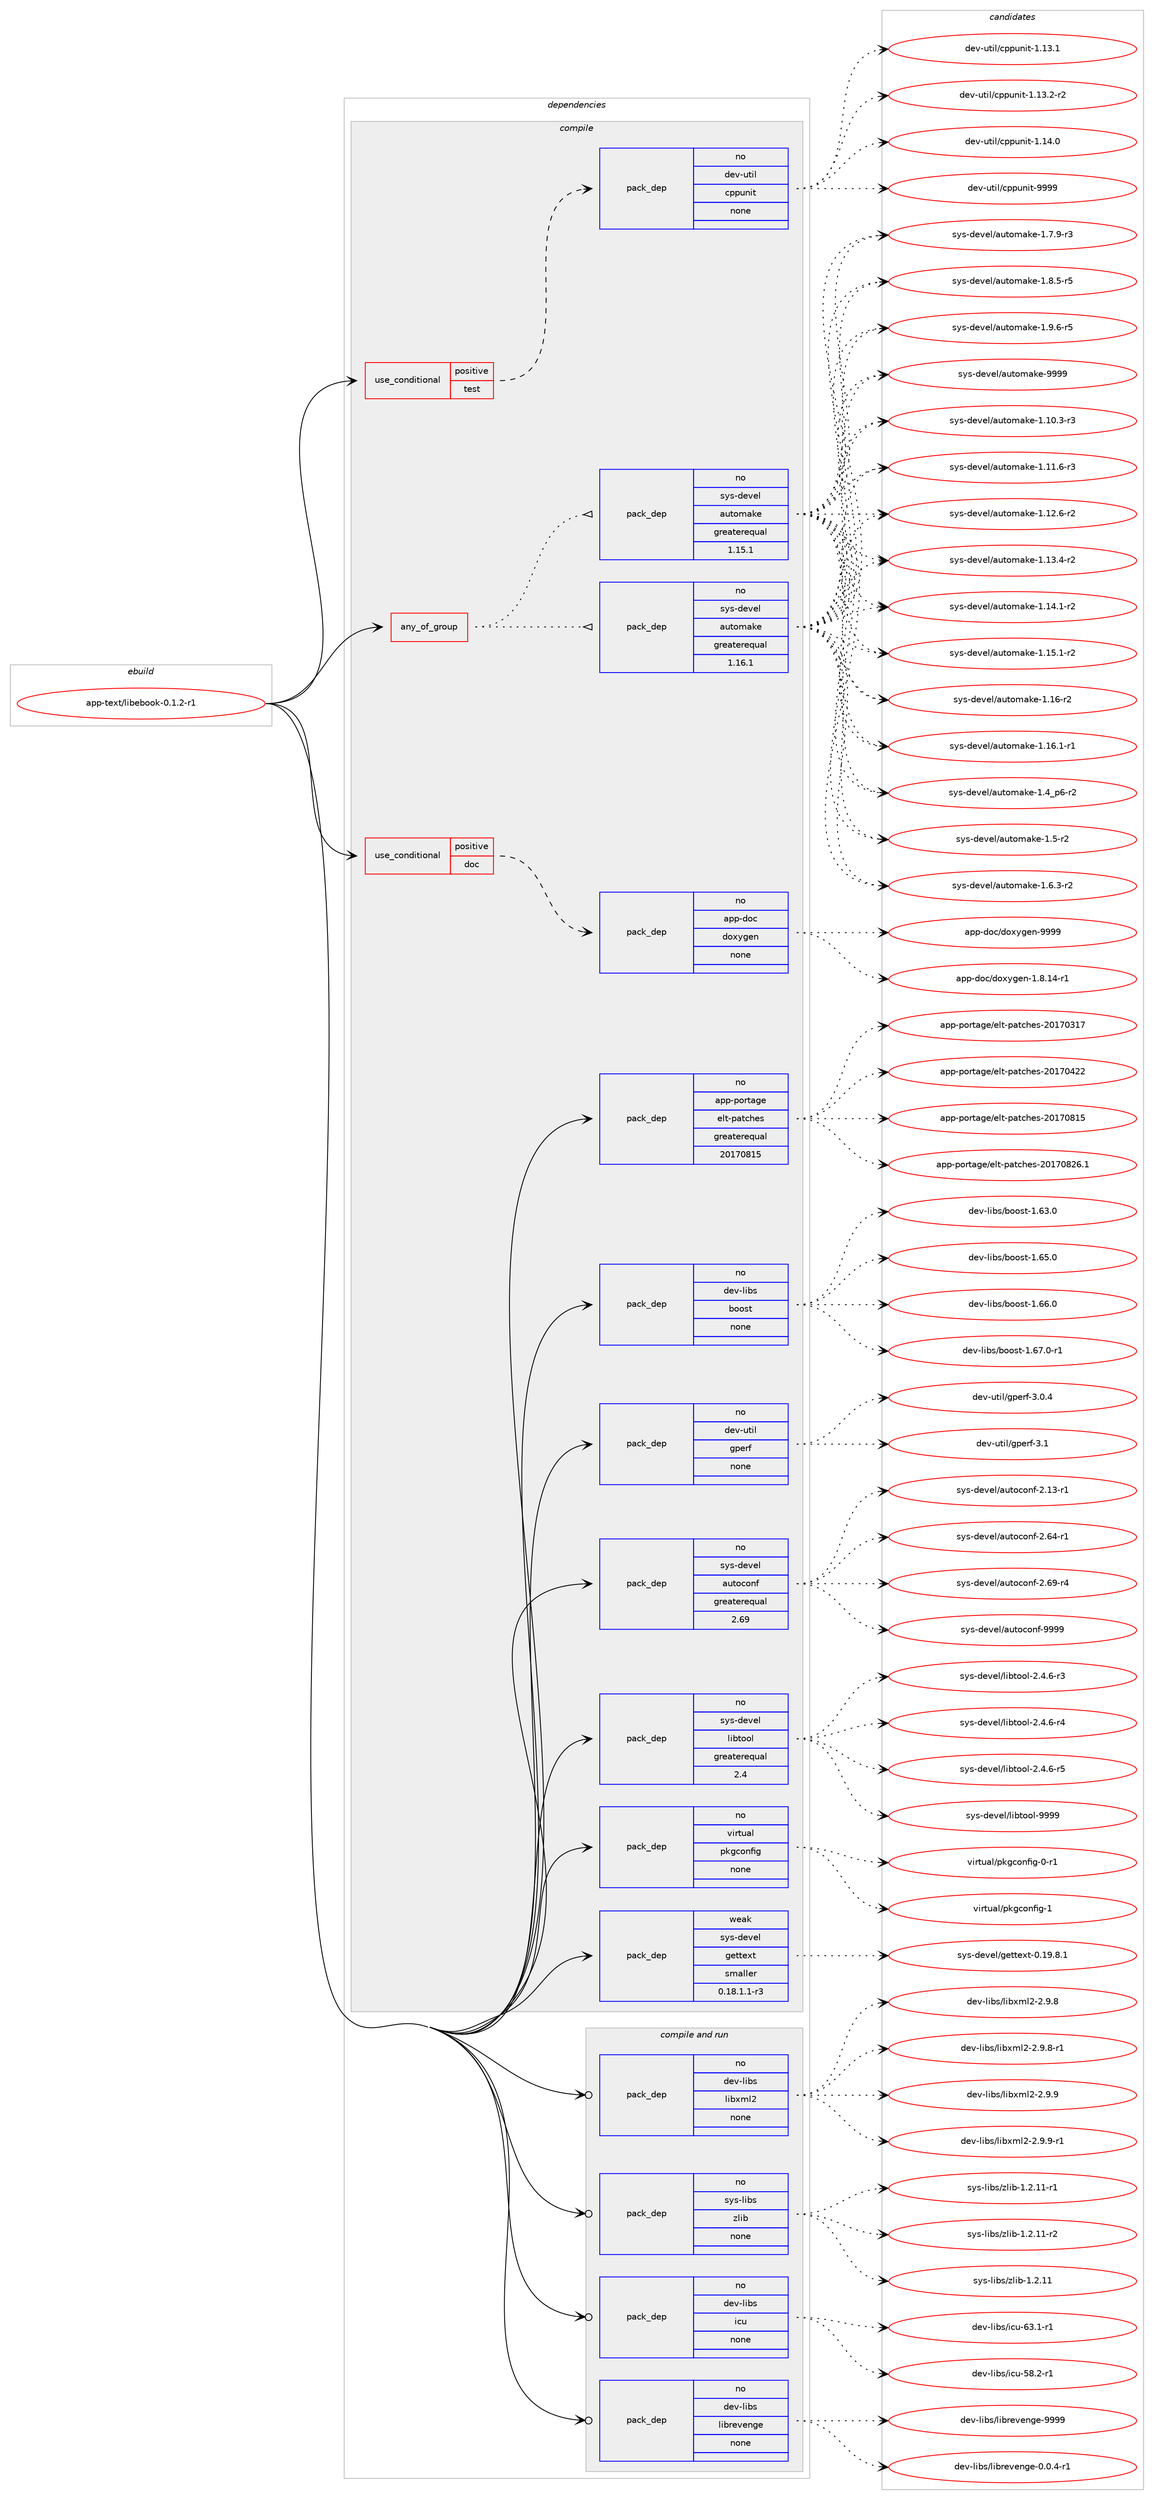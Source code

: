 digraph prolog {

# *************
# Graph options
# *************

newrank=true;
concentrate=true;
compound=true;
graph [rankdir=LR,fontname=Helvetica,fontsize=10,ranksep=1.5];#, ranksep=2.5, nodesep=0.2];
edge  [arrowhead=vee];
node  [fontname=Helvetica,fontsize=10];

# **********
# The ebuild
# **********

subgraph cluster_leftcol {
color=gray;
rank=same;
label=<<i>ebuild</i>>;
id [label="app-text/libebook-0.1.2-r1", color=red, width=4, href="../app-text/libebook-0.1.2-r1.svg"];
}

# ****************
# The dependencies
# ****************

subgraph cluster_midcol {
color=gray;
label=<<i>dependencies</i>>;
subgraph cluster_compile {
fillcolor="#eeeeee";
style=filled;
label=<<i>compile</i>>;
subgraph any19951 {
dependency1309945 [label=<<TABLE BORDER="0" CELLBORDER="1" CELLSPACING="0" CELLPADDING="4"><TR><TD CELLPADDING="10">any_of_group</TD></TR></TABLE>>, shape=none, color=red];subgraph pack933773 {
dependency1309946 [label=<<TABLE BORDER="0" CELLBORDER="1" CELLSPACING="0" CELLPADDING="4" WIDTH="220"><TR><TD ROWSPAN="6" CELLPADDING="30">pack_dep</TD></TR><TR><TD WIDTH="110">no</TD></TR><TR><TD>sys-devel</TD></TR><TR><TD>automake</TD></TR><TR><TD>greaterequal</TD></TR><TR><TD>1.16.1</TD></TR></TABLE>>, shape=none, color=blue];
}
dependency1309945:e -> dependency1309946:w [weight=20,style="dotted",arrowhead="oinv"];
subgraph pack933774 {
dependency1309947 [label=<<TABLE BORDER="0" CELLBORDER="1" CELLSPACING="0" CELLPADDING="4" WIDTH="220"><TR><TD ROWSPAN="6" CELLPADDING="30">pack_dep</TD></TR><TR><TD WIDTH="110">no</TD></TR><TR><TD>sys-devel</TD></TR><TR><TD>automake</TD></TR><TR><TD>greaterequal</TD></TR><TR><TD>1.15.1</TD></TR></TABLE>>, shape=none, color=blue];
}
dependency1309945:e -> dependency1309947:w [weight=20,style="dotted",arrowhead="oinv"];
}
id:e -> dependency1309945:w [weight=20,style="solid",arrowhead="vee"];
subgraph cond355675 {
dependency1309948 [label=<<TABLE BORDER="0" CELLBORDER="1" CELLSPACING="0" CELLPADDING="4"><TR><TD ROWSPAN="3" CELLPADDING="10">use_conditional</TD></TR><TR><TD>positive</TD></TR><TR><TD>doc</TD></TR></TABLE>>, shape=none, color=red];
subgraph pack933775 {
dependency1309949 [label=<<TABLE BORDER="0" CELLBORDER="1" CELLSPACING="0" CELLPADDING="4" WIDTH="220"><TR><TD ROWSPAN="6" CELLPADDING="30">pack_dep</TD></TR><TR><TD WIDTH="110">no</TD></TR><TR><TD>app-doc</TD></TR><TR><TD>doxygen</TD></TR><TR><TD>none</TD></TR><TR><TD></TD></TR></TABLE>>, shape=none, color=blue];
}
dependency1309948:e -> dependency1309949:w [weight=20,style="dashed",arrowhead="vee"];
}
id:e -> dependency1309948:w [weight=20,style="solid",arrowhead="vee"];
subgraph cond355676 {
dependency1309950 [label=<<TABLE BORDER="0" CELLBORDER="1" CELLSPACING="0" CELLPADDING="4"><TR><TD ROWSPAN="3" CELLPADDING="10">use_conditional</TD></TR><TR><TD>positive</TD></TR><TR><TD>test</TD></TR></TABLE>>, shape=none, color=red];
subgraph pack933776 {
dependency1309951 [label=<<TABLE BORDER="0" CELLBORDER="1" CELLSPACING="0" CELLPADDING="4" WIDTH="220"><TR><TD ROWSPAN="6" CELLPADDING="30">pack_dep</TD></TR><TR><TD WIDTH="110">no</TD></TR><TR><TD>dev-util</TD></TR><TR><TD>cppunit</TD></TR><TR><TD>none</TD></TR><TR><TD></TD></TR></TABLE>>, shape=none, color=blue];
}
dependency1309950:e -> dependency1309951:w [weight=20,style="dashed",arrowhead="vee"];
}
id:e -> dependency1309950:w [weight=20,style="solid",arrowhead="vee"];
subgraph pack933777 {
dependency1309952 [label=<<TABLE BORDER="0" CELLBORDER="1" CELLSPACING="0" CELLPADDING="4" WIDTH="220"><TR><TD ROWSPAN="6" CELLPADDING="30">pack_dep</TD></TR><TR><TD WIDTH="110">no</TD></TR><TR><TD>app-portage</TD></TR><TR><TD>elt-patches</TD></TR><TR><TD>greaterequal</TD></TR><TR><TD>20170815</TD></TR></TABLE>>, shape=none, color=blue];
}
id:e -> dependency1309952:w [weight=20,style="solid",arrowhead="vee"];
subgraph pack933778 {
dependency1309953 [label=<<TABLE BORDER="0" CELLBORDER="1" CELLSPACING="0" CELLPADDING="4" WIDTH="220"><TR><TD ROWSPAN="6" CELLPADDING="30">pack_dep</TD></TR><TR><TD WIDTH="110">no</TD></TR><TR><TD>dev-libs</TD></TR><TR><TD>boost</TD></TR><TR><TD>none</TD></TR><TR><TD></TD></TR></TABLE>>, shape=none, color=blue];
}
id:e -> dependency1309953:w [weight=20,style="solid",arrowhead="vee"];
subgraph pack933779 {
dependency1309954 [label=<<TABLE BORDER="0" CELLBORDER="1" CELLSPACING="0" CELLPADDING="4" WIDTH="220"><TR><TD ROWSPAN="6" CELLPADDING="30">pack_dep</TD></TR><TR><TD WIDTH="110">no</TD></TR><TR><TD>dev-util</TD></TR><TR><TD>gperf</TD></TR><TR><TD>none</TD></TR><TR><TD></TD></TR></TABLE>>, shape=none, color=blue];
}
id:e -> dependency1309954:w [weight=20,style="solid",arrowhead="vee"];
subgraph pack933780 {
dependency1309955 [label=<<TABLE BORDER="0" CELLBORDER="1" CELLSPACING="0" CELLPADDING="4" WIDTH="220"><TR><TD ROWSPAN="6" CELLPADDING="30">pack_dep</TD></TR><TR><TD WIDTH="110">no</TD></TR><TR><TD>sys-devel</TD></TR><TR><TD>autoconf</TD></TR><TR><TD>greaterequal</TD></TR><TR><TD>2.69</TD></TR></TABLE>>, shape=none, color=blue];
}
id:e -> dependency1309955:w [weight=20,style="solid",arrowhead="vee"];
subgraph pack933781 {
dependency1309956 [label=<<TABLE BORDER="0" CELLBORDER="1" CELLSPACING="0" CELLPADDING="4" WIDTH="220"><TR><TD ROWSPAN="6" CELLPADDING="30">pack_dep</TD></TR><TR><TD WIDTH="110">no</TD></TR><TR><TD>sys-devel</TD></TR><TR><TD>libtool</TD></TR><TR><TD>greaterequal</TD></TR><TR><TD>2.4</TD></TR></TABLE>>, shape=none, color=blue];
}
id:e -> dependency1309956:w [weight=20,style="solid",arrowhead="vee"];
subgraph pack933782 {
dependency1309957 [label=<<TABLE BORDER="0" CELLBORDER="1" CELLSPACING="0" CELLPADDING="4" WIDTH="220"><TR><TD ROWSPAN="6" CELLPADDING="30">pack_dep</TD></TR><TR><TD WIDTH="110">no</TD></TR><TR><TD>virtual</TD></TR><TR><TD>pkgconfig</TD></TR><TR><TD>none</TD></TR><TR><TD></TD></TR></TABLE>>, shape=none, color=blue];
}
id:e -> dependency1309957:w [weight=20,style="solid",arrowhead="vee"];
subgraph pack933783 {
dependency1309958 [label=<<TABLE BORDER="0" CELLBORDER="1" CELLSPACING="0" CELLPADDING="4" WIDTH="220"><TR><TD ROWSPAN="6" CELLPADDING="30">pack_dep</TD></TR><TR><TD WIDTH="110">weak</TD></TR><TR><TD>sys-devel</TD></TR><TR><TD>gettext</TD></TR><TR><TD>smaller</TD></TR><TR><TD>0.18.1.1-r3</TD></TR></TABLE>>, shape=none, color=blue];
}
id:e -> dependency1309958:w [weight=20,style="solid",arrowhead="vee"];
}
subgraph cluster_compileandrun {
fillcolor="#eeeeee";
style=filled;
label=<<i>compile and run</i>>;
subgraph pack933784 {
dependency1309959 [label=<<TABLE BORDER="0" CELLBORDER="1" CELLSPACING="0" CELLPADDING="4" WIDTH="220"><TR><TD ROWSPAN="6" CELLPADDING="30">pack_dep</TD></TR><TR><TD WIDTH="110">no</TD></TR><TR><TD>dev-libs</TD></TR><TR><TD>icu</TD></TR><TR><TD>none</TD></TR><TR><TD></TD></TR></TABLE>>, shape=none, color=blue];
}
id:e -> dependency1309959:w [weight=20,style="solid",arrowhead="odotvee"];
subgraph pack933785 {
dependency1309960 [label=<<TABLE BORDER="0" CELLBORDER="1" CELLSPACING="0" CELLPADDING="4" WIDTH="220"><TR><TD ROWSPAN="6" CELLPADDING="30">pack_dep</TD></TR><TR><TD WIDTH="110">no</TD></TR><TR><TD>dev-libs</TD></TR><TR><TD>librevenge</TD></TR><TR><TD>none</TD></TR><TR><TD></TD></TR></TABLE>>, shape=none, color=blue];
}
id:e -> dependency1309960:w [weight=20,style="solid",arrowhead="odotvee"];
subgraph pack933786 {
dependency1309961 [label=<<TABLE BORDER="0" CELLBORDER="1" CELLSPACING="0" CELLPADDING="4" WIDTH="220"><TR><TD ROWSPAN="6" CELLPADDING="30">pack_dep</TD></TR><TR><TD WIDTH="110">no</TD></TR><TR><TD>dev-libs</TD></TR><TR><TD>libxml2</TD></TR><TR><TD>none</TD></TR><TR><TD></TD></TR></TABLE>>, shape=none, color=blue];
}
id:e -> dependency1309961:w [weight=20,style="solid",arrowhead="odotvee"];
subgraph pack933787 {
dependency1309962 [label=<<TABLE BORDER="0" CELLBORDER="1" CELLSPACING="0" CELLPADDING="4" WIDTH="220"><TR><TD ROWSPAN="6" CELLPADDING="30">pack_dep</TD></TR><TR><TD WIDTH="110">no</TD></TR><TR><TD>sys-libs</TD></TR><TR><TD>zlib</TD></TR><TR><TD>none</TD></TR><TR><TD></TD></TR></TABLE>>, shape=none, color=blue];
}
id:e -> dependency1309962:w [weight=20,style="solid",arrowhead="odotvee"];
}
subgraph cluster_run {
fillcolor="#eeeeee";
style=filled;
label=<<i>run</i>>;
}
}

# **************
# The candidates
# **************

subgraph cluster_choices {
rank=same;
color=gray;
label=<<i>candidates</i>>;

subgraph choice933773 {
color=black;
nodesep=1;
choice11512111545100101118101108479711711611110997107101454946494846514511451 [label="sys-devel/automake-1.10.3-r3", color=red, width=4,href="../sys-devel/automake-1.10.3-r3.svg"];
choice11512111545100101118101108479711711611110997107101454946494946544511451 [label="sys-devel/automake-1.11.6-r3", color=red, width=4,href="../sys-devel/automake-1.11.6-r3.svg"];
choice11512111545100101118101108479711711611110997107101454946495046544511450 [label="sys-devel/automake-1.12.6-r2", color=red, width=4,href="../sys-devel/automake-1.12.6-r2.svg"];
choice11512111545100101118101108479711711611110997107101454946495146524511450 [label="sys-devel/automake-1.13.4-r2", color=red, width=4,href="../sys-devel/automake-1.13.4-r2.svg"];
choice11512111545100101118101108479711711611110997107101454946495246494511450 [label="sys-devel/automake-1.14.1-r2", color=red, width=4,href="../sys-devel/automake-1.14.1-r2.svg"];
choice11512111545100101118101108479711711611110997107101454946495346494511450 [label="sys-devel/automake-1.15.1-r2", color=red, width=4,href="../sys-devel/automake-1.15.1-r2.svg"];
choice1151211154510010111810110847971171161111099710710145494649544511450 [label="sys-devel/automake-1.16-r2", color=red, width=4,href="../sys-devel/automake-1.16-r2.svg"];
choice11512111545100101118101108479711711611110997107101454946495446494511449 [label="sys-devel/automake-1.16.1-r1", color=red, width=4,href="../sys-devel/automake-1.16.1-r1.svg"];
choice115121115451001011181011084797117116111109971071014549465295112544511450 [label="sys-devel/automake-1.4_p6-r2", color=red, width=4,href="../sys-devel/automake-1.4_p6-r2.svg"];
choice11512111545100101118101108479711711611110997107101454946534511450 [label="sys-devel/automake-1.5-r2", color=red, width=4,href="../sys-devel/automake-1.5-r2.svg"];
choice115121115451001011181011084797117116111109971071014549465446514511450 [label="sys-devel/automake-1.6.3-r2", color=red, width=4,href="../sys-devel/automake-1.6.3-r2.svg"];
choice115121115451001011181011084797117116111109971071014549465546574511451 [label="sys-devel/automake-1.7.9-r3", color=red, width=4,href="../sys-devel/automake-1.7.9-r3.svg"];
choice115121115451001011181011084797117116111109971071014549465646534511453 [label="sys-devel/automake-1.8.5-r5", color=red, width=4,href="../sys-devel/automake-1.8.5-r5.svg"];
choice115121115451001011181011084797117116111109971071014549465746544511453 [label="sys-devel/automake-1.9.6-r5", color=red, width=4,href="../sys-devel/automake-1.9.6-r5.svg"];
choice115121115451001011181011084797117116111109971071014557575757 [label="sys-devel/automake-9999", color=red, width=4,href="../sys-devel/automake-9999.svg"];
dependency1309946:e -> choice11512111545100101118101108479711711611110997107101454946494846514511451:w [style=dotted,weight="100"];
dependency1309946:e -> choice11512111545100101118101108479711711611110997107101454946494946544511451:w [style=dotted,weight="100"];
dependency1309946:e -> choice11512111545100101118101108479711711611110997107101454946495046544511450:w [style=dotted,weight="100"];
dependency1309946:e -> choice11512111545100101118101108479711711611110997107101454946495146524511450:w [style=dotted,weight="100"];
dependency1309946:e -> choice11512111545100101118101108479711711611110997107101454946495246494511450:w [style=dotted,weight="100"];
dependency1309946:e -> choice11512111545100101118101108479711711611110997107101454946495346494511450:w [style=dotted,weight="100"];
dependency1309946:e -> choice1151211154510010111810110847971171161111099710710145494649544511450:w [style=dotted,weight="100"];
dependency1309946:e -> choice11512111545100101118101108479711711611110997107101454946495446494511449:w [style=dotted,weight="100"];
dependency1309946:e -> choice115121115451001011181011084797117116111109971071014549465295112544511450:w [style=dotted,weight="100"];
dependency1309946:e -> choice11512111545100101118101108479711711611110997107101454946534511450:w [style=dotted,weight="100"];
dependency1309946:e -> choice115121115451001011181011084797117116111109971071014549465446514511450:w [style=dotted,weight="100"];
dependency1309946:e -> choice115121115451001011181011084797117116111109971071014549465546574511451:w [style=dotted,weight="100"];
dependency1309946:e -> choice115121115451001011181011084797117116111109971071014549465646534511453:w [style=dotted,weight="100"];
dependency1309946:e -> choice115121115451001011181011084797117116111109971071014549465746544511453:w [style=dotted,weight="100"];
dependency1309946:e -> choice115121115451001011181011084797117116111109971071014557575757:w [style=dotted,weight="100"];
}
subgraph choice933774 {
color=black;
nodesep=1;
choice11512111545100101118101108479711711611110997107101454946494846514511451 [label="sys-devel/automake-1.10.3-r3", color=red, width=4,href="../sys-devel/automake-1.10.3-r3.svg"];
choice11512111545100101118101108479711711611110997107101454946494946544511451 [label="sys-devel/automake-1.11.6-r3", color=red, width=4,href="../sys-devel/automake-1.11.6-r3.svg"];
choice11512111545100101118101108479711711611110997107101454946495046544511450 [label="sys-devel/automake-1.12.6-r2", color=red, width=4,href="../sys-devel/automake-1.12.6-r2.svg"];
choice11512111545100101118101108479711711611110997107101454946495146524511450 [label="sys-devel/automake-1.13.4-r2", color=red, width=4,href="../sys-devel/automake-1.13.4-r2.svg"];
choice11512111545100101118101108479711711611110997107101454946495246494511450 [label="sys-devel/automake-1.14.1-r2", color=red, width=4,href="../sys-devel/automake-1.14.1-r2.svg"];
choice11512111545100101118101108479711711611110997107101454946495346494511450 [label="sys-devel/automake-1.15.1-r2", color=red, width=4,href="../sys-devel/automake-1.15.1-r2.svg"];
choice1151211154510010111810110847971171161111099710710145494649544511450 [label="sys-devel/automake-1.16-r2", color=red, width=4,href="../sys-devel/automake-1.16-r2.svg"];
choice11512111545100101118101108479711711611110997107101454946495446494511449 [label="sys-devel/automake-1.16.1-r1", color=red, width=4,href="../sys-devel/automake-1.16.1-r1.svg"];
choice115121115451001011181011084797117116111109971071014549465295112544511450 [label="sys-devel/automake-1.4_p6-r2", color=red, width=4,href="../sys-devel/automake-1.4_p6-r2.svg"];
choice11512111545100101118101108479711711611110997107101454946534511450 [label="sys-devel/automake-1.5-r2", color=red, width=4,href="../sys-devel/automake-1.5-r2.svg"];
choice115121115451001011181011084797117116111109971071014549465446514511450 [label="sys-devel/automake-1.6.3-r2", color=red, width=4,href="../sys-devel/automake-1.6.3-r2.svg"];
choice115121115451001011181011084797117116111109971071014549465546574511451 [label="sys-devel/automake-1.7.9-r3", color=red, width=4,href="../sys-devel/automake-1.7.9-r3.svg"];
choice115121115451001011181011084797117116111109971071014549465646534511453 [label="sys-devel/automake-1.8.5-r5", color=red, width=4,href="../sys-devel/automake-1.8.5-r5.svg"];
choice115121115451001011181011084797117116111109971071014549465746544511453 [label="sys-devel/automake-1.9.6-r5", color=red, width=4,href="../sys-devel/automake-1.9.6-r5.svg"];
choice115121115451001011181011084797117116111109971071014557575757 [label="sys-devel/automake-9999", color=red, width=4,href="../sys-devel/automake-9999.svg"];
dependency1309947:e -> choice11512111545100101118101108479711711611110997107101454946494846514511451:w [style=dotted,weight="100"];
dependency1309947:e -> choice11512111545100101118101108479711711611110997107101454946494946544511451:w [style=dotted,weight="100"];
dependency1309947:e -> choice11512111545100101118101108479711711611110997107101454946495046544511450:w [style=dotted,weight="100"];
dependency1309947:e -> choice11512111545100101118101108479711711611110997107101454946495146524511450:w [style=dotted,weight="100"];
dependency1309947:e -> choice11512111545100101118101108479711711611110997107101454946495246494511450:w [style=dotted,weight="100"];
dependency1309947:e -> choice11512111545100101118101108479711711611110997107101454946495346494511450:w [style=dotted,weight="100"];
dependency1309947:e -> choice1151211154510010111810110847971171161111099710710145494649544511450:w [style=dotted,weight="100"];
dependency1309947:e -> choice11512111545100101118101108479711711611110997107101454946495446494511449:w [style=dotted,weight="100"];
dependency1309947:e -> choice115121115451001011181011084797117116111109971071014549465295112544511450:w [style=dotted,weight="100"];
dependency1309947:e -> choice11512111545100101118101108479711711611110997107101454946534511450:w [style=dotted,weight="100"];
dependency1309947:e -> choice115121115451001011181011084797117116111109971071014549465446514511450:w [style=dotted,weight="100"];
dependency1309947:e -> choice115121115451001011181011084797117116111109971071014549465546574511451:w [style=dotted,weight="100"];
dependency1309947:e -> choice115121115451001011181011084797117116111109971071014549465646534511453:w [style=dotted,weight="100"];
dependency1309947:e -> choice115121115451001011181011084797117116111109971071014549465746544511453:w [style=dotted,weight="100"];
dependency1309947:e -> choice115121115451001011181011084797117116111109971071014557575757:w [style=dotted,weight="100"];
}
subgraph choice933775 {
color=black;
nodesep=1;
choice97112112451001119947100111120121103101110454946564649524511449 [label="app-doc/doxygen-1.8.14-r1", color=red, width=4,href="../app-doc/doxygen-1.8.14-r1.svg"];
choice971121124510011199471001111201211031011104557575757 [label="app-doc/doxygen-9999", color=red, width=4,href="../app-doc/doxygen-9999.svg"];
dependency1309949:e -> choice97112112451001119947100111120121103101110454946564649524511449:w [style=dotted,weight="100"];
dependency1309949:e -> choice971121124510011199471001111201211031011104557575757:w [style=dotted,weight="100"];
}
subgraph choice933776 {
color=black;
nodesep=1;
choice10010111845117116105108479911211211711010511645494649514649 [label="dev-util/cppunit-1.13.1", color=red, width=4,href="../dev-util/cppunit-1.13.1.svg"];
choice100101118451171161051084799112112117110105116454946495146504511450 [label="dev-util/cppunit-1.13.2-r2", color=red, width=4,href="../dev-util/cppunit-1.13.2-r2.svg"];
choice10010111845117116105108479911211211711010511645494649524648 [label="dev-util/cppunit-1.14.0", color=red, width=4,href="../dev-util/cppunit-1.14.0.svg"];
choice1001011184511711610510847991121121171101051164557575757 [label="dev-util/cppunit-9999", color=red, width=4,href="../dev-util/cppunit-9999.svg"];
dependency1309951:e -> choice10010111845117116105108479911211211711010511645494649514649:w [style=dotted,weight="100"];
dependency1309951:e -> choice100101118451171161051084799112112117110105116454946495146504511450:w [style=dotted,weight="100"];
dependency1309951:e -> choice10010111845117116105108479911211211711010511645494649524648:w [style=dotted,weight="100"];
dependency1309951:e -> choice1001011184511711610510847991121121171101051164557575757:w [style=dotted,weight="100"];
}
subgraph choice933777 {
color=black;
nodesep=1;
choice97112112451121111141169710310147101108116451129711699104101115455048495548514955 [label="app-portage/elt-patches-20170317", color=red, width=4,href="../app-portage/elt-patches-20170317.svg"];
choice97112112451121111141169710310147101108116451129711699104101115455048495548525050 [label="app-portage/elt-patches-20170422", color=red, width=4,href="../app-portage/elt-patches-20170422.svg"];
choice97112112451121111141169710310147101108116451129711699104101115455048495548564953 [label="app-portage/elt-patches-20170815", color=red, width=4,href="../app-portage/elt-patches-20170815.svg"];
choice971121124511211111411697103101471011081164511297116991041011154550484955485650544649 [label="app-portage/elt-patches-20170826.1", color=red, width=4,href="../app-portage/elt-patches-20170826.1.svg"];
dependency1309952:e -> choice97112112451121111141169710310147101108116451129711699104101115455048495548514955:w [style=dotted,weight="100"];
dependency1309952:e -> choice97112112451121111141169710310147101108116451129711699104101115455048495548525050:w [style=dotted,weight="100"];
dependency1309952:e -> choice97112112451121111141169710310147101108116451129711699104101115455048495548564953:w [style=dotted,weight="100"];
dependency1309952:e -> choice971121124511211111411697103101471011081164511297116991041011154550484955485650544649:w [style=dotted,weight="100"];
}
subgraph choice933778 {
color=black;
nodesep=1;
choice1001011184510810598115479811111111511645494654514648 [label="dev-libs/boost-1.63.0", color=red, width=4,href="../dev-libs/boost-1.63.0.svg"];
choice1001011184510810598115479811111111511645494654534648 [label="dev-libs/boost-1.65.0", color=red, width=4,href="../dev-libs/boost-1.65.0.svg"];
choice1001011184510810598115479811111111511645494654544648 [label="dev-libs/boost-1.66.0", color=red, width=4,href="../dev-libs/boost-1.66.0.svg"];
choice10010111845108105981154798111111115116454946545546484511449 [label="dev-libs/boost-1.67.0-r1", color=red, width=4,href="../dev-libs/boost-1.67.0-r1.svg"];
dependency1309953:e -> choice1001011184510810598115479811111111511645494654514648:w [style=dotted,weight="100"];
dependency1309953:e -> choice1001011184510810598115479811111111511645494654534648:w [style=dotted,weight="100"];
dependency1309953:e -> choice1001011184510810598115479811111111511645494654544648:w [style=dotted,weight="100"];
dependency1309953:e -> choice10010111845108105981154798111111115116454946545546484511449:w [style=dotted,weight="100"];
}
subgraph choice933779 {
color=black;
nodesep=1;
choice1001011184511711610510847103112101114102455146484652 [label="dev-util/gperf-3.0.4", color=red, width=4,href="../dev-util/gperf-3.0.4.svg"];
choice100101118451171161051084710311210111410245514649 [label="dev-util/gperf-3.1", color=red, width=4,href="../dev-util/gperf-3.1.svg"];
dependency1309954:e -> choice1001011184511711610510847103112101114102455146484652:w [style=dotted,weight="100"];
dependency1309954:e -> choice100101118451171161051084710311210111410245514649:w [style=dotted,weight="100"];
}
subgraph choice933780 {
color=black;
nodesep=1;
choice1151211154510010111810110847971171161119911111010245504649514511449 [label="sys-devel/autoconf-2.13-r1", color=red, width=4,href="../sys-devel/autoconf-2.13-r1.svg"];
choice1151211154510010111810110847971171161119911111010245504654524511449 [label="sys-devel/autoconf-2.64-r1", color=red, width=4,href="../sys-devel/autoconf-2.64-r1.svg"];
choice1151211154510010111810110847971171161119911111010245504654574511452 [label="sys-devel/autoconf-2.69-r4", color=red, width=4,href="../sys-devel/autoconf-2.69-r4.svg"];
choice115121115451001011181011084797117116111991111101024557575757 [label="sys-devel/autoconf-9999", color=red, width=4,href="../sys-devel/autoconf-9999.svg"];
dependency1309955:e -> choice1151211154510010111810110847971171161119911111010245504649514511449:w [style=dotted,weight="100"];
dependency1309955:e -> choice1151211154510010111810110847971171161119911111010245504654524511449:w [style=dotted,weight="100"];
dependency1309955:e -> choice1151211154510010111810110847971171161119911111010245504654574511452:w [style=dotted,weight="100"];
dependency1309955:e -> choice115121115451001011181011084797117116111991111101024557575757:w [style=dotted,weight="100"];
}
subgraph choice933781 {
color=black;
nodesep=1;
choice1151211154510010111810110847108105981161111111084550465246544511451 [label="sys-devel/libtool-2.4.6-r3", color=red, width=4,href="../sys-devel/libtool-2.4.6-r3.svg"];
choice1151211154510010111810110847108105981161111111084550465246544511452 [label="sys-devel/libtool-2.4.6-r4", color=red, width=4,href="../sys-devel/libtool-2.4.6-r4.svg"];
choice1151211154510010111810110847108105981161111111084550465246544511453 [label="sys-devel/libtool-2.4.6-r5", color=red, width=4,href="../sys-devel/libtool-2.4.6-r5.svg"];
choice1151211154510010111810110847108105981161111111084557575757 [label="sys-devel/libtool-9999", color=red, width=4,href="../sys-devel/libtool-9999.svg"];
dependency1309956:e -> choice1151211154510010111810110847108105981161111111084550465246544511451:w [style=dotted,weight="100"];
dependency1309956:e -> choice1151211154510010111810110847108105981161111111084550465246544511452:w [style=dotted,weight="100"];
dependency1309956:e -> choice1151211154510010111810110847108105981161111111084550465246544511453:w [style=dotted,weight="100"];
dependency1309956:e -> choice1151211154510010111810110847108105981161111111084557575757:w [style=dotted,weight="100"];
}
subgraph choice933782 {
color=black;
nodesep=1;
choice11810511411611797108471121071039911111010210510345484511449 [label="virtual/pkgconfig-0-r1", color=red, width=4,href="../virtual/pkgconfig-0-r1.svg"];
choice1181051141161179710847112107103991111101021051034549 [label="virtual/pkgconfig-1", color=red, width=4,href="../virtual/pkgconfig-1.svg"];
dependency1309957:e -> choice11810511411611797108471121071039911111010210510345484511449:w [style=dotted,weight="100"];
dependency1309957:e -> choice1181051141161179710847112107103991111101021051034549:w [style=dotted,weight="100"];
}
subgraph choice933783 {
color=black;
nodesep=1;
choice1151211154510010111810110847103101116116101120116454846495746564649 [label="sys-devel/gettext-0.19.8.1", color=red, width=4,href="../sys-devel/gettext-0.19.8.1.svg"];
dependency1309958:e -> choice1151211154510010111810110847103101116116101120116454846495746564649:w [style=dotted,weight="100"];
}
subgraph choice933784 {
color=black;
nodesep=1;
choice1001011184510810598115471059911745535646504511449 [label="dev-libs/icu-58.2-r1", color=red, width=4,href="../dev-libs/icu-58.2-r1.svg"];
choice1001011184510810598115471059911745545146494511449 [label="dev-libs/icu-63.1-r1", color=red, width=4,href="../dev-libs/icu-63.1-r1.svg"];
dependency1309959:e -> choice1001011184510810598115471059911745535646504511449:w [style=dotted,weight="100"];
dependency1309959:e -> choice1001011184510810598115471059911745545146494511449:w [style=dotted,weight="100"];
}
subgraph choice933785 {
color=black;
nodesep=1;
choice100101118451081059811547108105981141011181011101031014548464846524511449 [label="dev-libs/librevenge-0.0.4-r1", color=red, width=4,href="../dev-libs/librevenge-0.0.4-r1.svg"];
choice100101118451081059811547108105981141011181011101031014557575757 [label="dev-libs/librevenge-9999", color=red, width=4,href="../dev-libs/librevenge-9999.svg"];
dependency1309960:e -> choice100101118451081059811547108105981141011181011101031014548464846524511449:w [style=dotted,weight="100"];
dependency1309960:e -> choice100101118451081059811547108105981141011181011101031014557575757:w [style=dotted,weight="100"];
}
subgraph choice933786 {
color=black;
nodesep=1;
choice1001011184510810598115471081059812010910850455046574656 [label="dev-libs/libxml2-2.9.8", color=red, width=4,href="../dev-libs/libxml2-2.9.8.svg"];
choice10010111845108105981154710810598120109108504550465746564511449 [label="dev-libs/libxml2-2.9.8-r1", color=red, width=4,href="../dev-libs/libxml2-2.9.8-r1.svg"];
choice1001011184510810598115471081059812010910850455046574657 [label="dev-libs/libxml2-2.9.9", color=red, width=4,href="../dev-libs/libxml2-2.9.9.svg"];
choice10010111845108105981154710810598120109108504550465746574511449 [label="dev-libs/libxml2-2.9.9-r1", color=red, width=4,href="../dev-libs/libxml2-2.9.9-r1.svg"];
dependency1309961:e -> choice1001011184510810598115471081059812010910850455046574656:w [style=dotted,weight="100"];
dependency1309961:e -> choice10010111845108105981154710810598120109108504550465746564511449:w [style=dotted,weight="100"];
dependency1309961:e -> choice1001011184510810598115471081059812010910850455046574657:w [style=dotted,weight="100"];
dependency1309961:e -> choice10010111845108105981154710810598120109108504550465746574511449:w [style=dotted,weight="100"];
}
subgraph choice933787 {
color=black;
nodesep=1;
choice1151211154510810598115471221081059845494650464949 [label="sys-libs/zlib-1.2.11", color=red, width=4,href="../sys-libs/zlib-1.2.11.svg"];
choice11512111545108105981154712210810598454946504649494511449 [label="sys-libs/zlib-1.2.11-r1", color=red, width=4,href="../sys-libs/zlib-1.2.11-r1.svg"];
choice11512111545108105981154712210810598454946504649494511450 [label="sys-libs/zlib-1.2.11-r2", color=red, width=4,href="../sys-libs/zlib-1.2.11-r2.svg"];
dependency1309962:e -> choice1151211154510810598115471221081059845494650464949:w [style=dotted,weight="100"];
dependency1309962:e -> choice11512111545108105981154712210810598454946504649494511449:w [style=dotted,weight="100"];
dependency1309962:e -> choice11512111545108105981154712210810598454946504649494511450:w [style=dotted,weight="100"];
}
}

}

